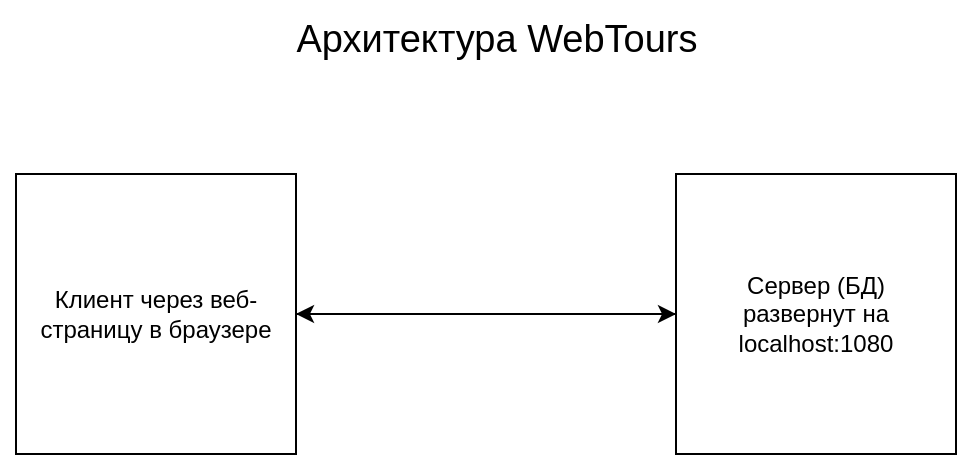 <mxfile version="22.0.4" type="google">
  <diagram name="Страница — 1" id="NPkTDC5ztZ1If0KKn1M8">
    <mxGraphModel grid="1" page="1" gridSize="10" guides="1" tooltips="1" connect="1" arrows="1" fold="1" pageScale="1" pageWidth="827" pageHeight="1169" math="0" shadow="0">
      <root>
        <mxCell id="0" />
        <mxCell id="1" parent="0" />
        <mxCell id="zGebXIVcHHdRPN5jFYFo-3" style="edgeStyle=orthogonalEdgeStyle;rounded=0;orthogonalLoop=1;jettySize=auto;html=1;entryX=0;entryY=0.5;entryDx=0;entryDy=0;" edge="1" parent="1" source="zGebXIVcHHdRPN5jFYFo-1" target="zGebXIVcHHdRPN5jFYFo-2">
          <mxGeometry relative="1" as="geometry" />
        </mxCell>
        <mxCell id="zGebXIVcHHdRPN5jFYFo-5" style="edgeStyle=orthogonalEdgeStyle;rounded=0;orthogonalLoop=1;jettySize=auto;html=1;exitX=0;exitY=0.5;exitDx=0;exitDy=0;" edge="1" parent="1" source="zGebXIVcHHdRPN5jFYFo-1">
          <mxGeometry relative="1" as="geometry">
            <mxPoint x="60" y="150" as="targetPoint" />
          </mxGeometry>
        </mxCell>
        <mxCell id="zGebXIVcHHdRPN5jFYFo-1" value="Клиент через веб-страницу в браузере" style="whiteSpace=wrap;html=1;aspect=fixed;" vertex="1" parent="1">
          <mxGeometry x="50" y="110" width="140" height="140" as="geometry" />
        </mxCell>
        <mxCell id="zGebXIVcHHdRPN5jFYFo-4" style="edgeStyle=orthogonalEdgeStyle;rounded=0;orthogonalLoop=1;jettySize=auto;html=1;entryX=1;entryY=0.5;entryDx=0;entryDy=0;" edge="1" parent="1" source="zGebXIVcHHdRPN5jFYFo-2" target="zGebXIVcHHdRPN5jFYFo-1">
          <mxGeometry relative="1" as="geometry" />
        </mxCell>
        <mxCell id="zGebXIVcHHdRPN5jFYFo-2" value="Сервер (БД)&lt;br&gt;развернут на localhost:1080&lt;br&gt;" style="whiteSpace=wrap;html=1;aspect=fixed;" vertex="1" parent="1">
          <mxGeometry x="380" y="110" width="140" height="140" as="geometry" />
        </mxCell>
        <mxCell id="zGebXIVcHHdRPN5jFYFo-6" value="&lt;font style=&quot;font-size: 19px;&quot;&gt;Архитектура WebTours&lt;/font&gt;" style="text;html=1;align=center;verticalAlign=middle;resizable=0;points=[];autosize=1;strokeColor=none;fillColor=none;" vertex="1" parent="1">
          <mxGeometry x="180" y="23" width="220" height="40" as="geometry" />
        </mxCell>
      </root>
    </mxGraphModel>
  </diagram>
</mxfile>
